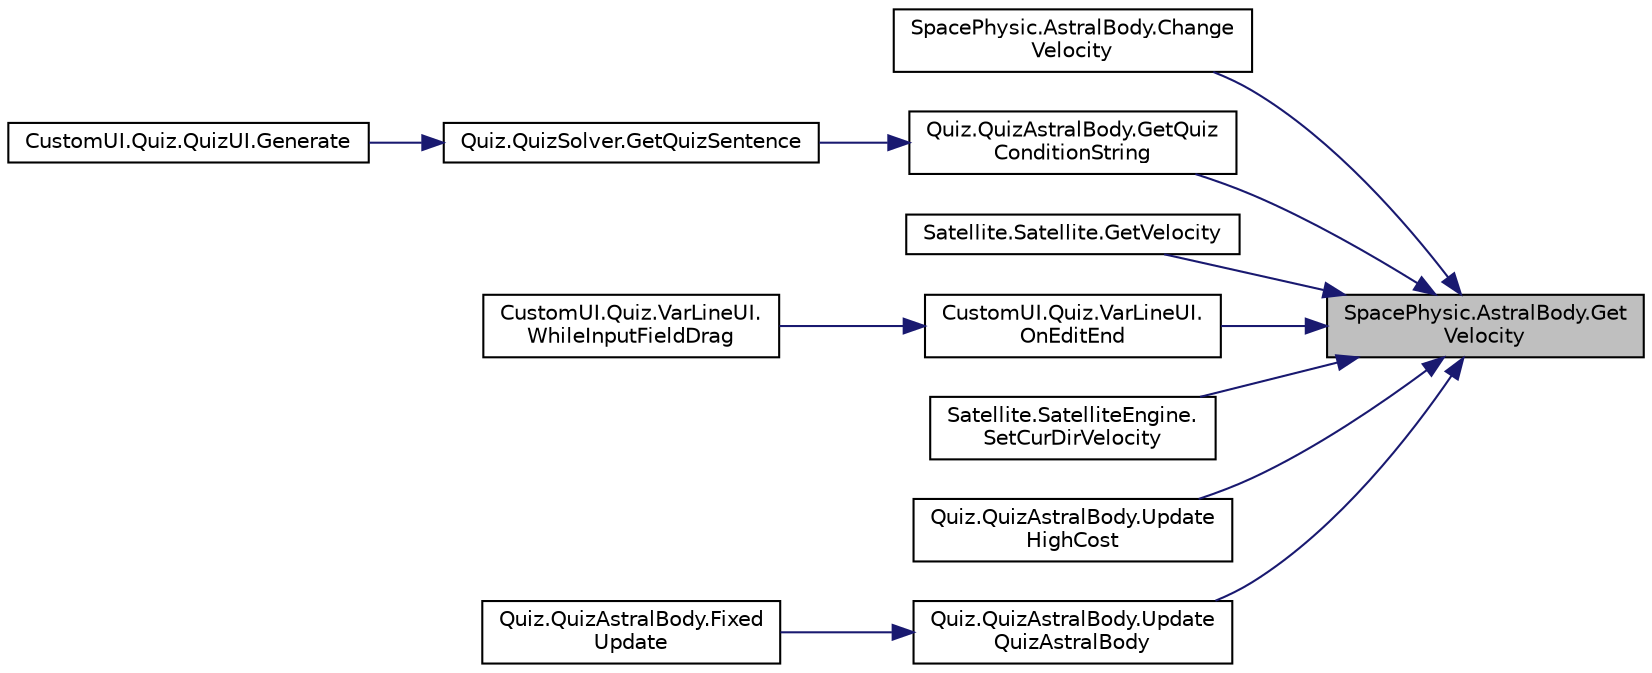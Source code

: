 digraph "SpacePhysic.AstralBody.GetVelocity"
{
 // INTERACTIVE_SVG=YES
 // LATEX_PDF_SIZE
  edge [fontname="Helvetica",fontsize="10",labelfontname="Helvetica",labelfontsize="10"];
  node [fontname="Helvetica",fontsize="10",shape=record];
  rankdir="RL";
  Node1 [label="SpacePhysic.AstralBody.Get\lVelocity",height=0.2,width=0.4,color="black", fillcolor="grey75", style="filled", fontcolor="black",tooltip=" "];
  Node1 -> Node2 [dir="back",color="midnightblue",fontsize="10",style="solid",fontname="Helvetica"];
  Node2 [label="SpacePhysic.AstralBody.Change\lVelocity",height=0.2,width=0.4,color="black", fillcolor="white", style="filled",URL="$class_space_physic_1_1_astral_body.html#a13a5ee93bb01019b6b62111ce696f9b2",tooltip="保持当前速度方向调整速度"];
  Node1 -> Node3 [dir="back",color="midnightblue",fontsize="10",style="solid",fontname="Helvetica"];
  Node3 [label="Quiz.QuizAstralBody.GetQuiz\lConditionString",height=0.2,width=0.4,color="black", fillcolor="white", style="filled",URL="$class_quiz_1_1_quiz_astral_body.html#a4aa95a8b5358b10d4b3d7220469f6c50",tooltip="获取星球条件文本"];
  Node3 -> Node4 [dir="back",color="midnightblue",fontsize="10",style="solid",fontname="Helvetica"];
  Node4 [label="Quiz.QuizSolver.GetQuizSentence",height=0.2,width=0.4,color="black", fillcolor="white", style="filled",URL="$class_quiz_1_1_quiz_solver.html#afc4ef823ad1220a4aea4f7d2f5cf23dd",tooltip="获取问题"];
  Node4 -> Node5 [dir="back",color="midnightblue",fontsize="10",style="solid",fontname="Helvetica"];
  Node5 [label="CustomUI.Quiz.QuizUI.Generate",height=0.2,width=0.4,color="black", fillcolor="white", style="filled",URL="$class_custom_u_i_1_1_quiz_1_1_quiz_u_i.html#ac238c7b368d3c183e8e479fc77c48d08",tooltip=" "];
  Node1 -> Node6 [dir="back",color="midnightblue",fontsize="10",style="solid",fontname="Helvetica"];
  Node6 [label="Satellite.Satellite.GetVelocity",height=0.2,width=0.4,color="black", fillcolor="white", style="filled",URL="$class_satellite_1_1_satellite.html#a82630d95c2e9c227668c31e362e84003",tooltip="获取速度"];
  Node1 -> Node7 [dir="back",color="midnightblue",fontsize="10",style="solid",fontname="Helvetica"];
  Node7 [label="CustomUI.Quiz.VarLineUI.\lOnEditEnd",height=0.2,width=0.4,color="black", fillcolor="white", style="filled",URL="$class_custom_u_i_1_1_quiz_1_1_var_line_u_i.html#adfa12854be919178096c58aa61e50ff6",tooltip=" "];
  Node7 -> Node8 [dir="back",color="midnightblue",fontsize="10",style="solid",fontname="Helvetica"];
  Node8 [label="CustomUI.Quiz.VarLineUI.\lWhileInputFieldDrag",height=0.2,width=0.4,color="black", fillcolor="white", style="filled",URL="$class_custom_u_i_1_1_quiz_1_1_var_line_u_i.html#aac47d0852e69724a11cc6c9979eeda9a",tooltip=" "];
  Node1 -> Node9 [dir="back",color="midnightblue",fontsize="10",style="solid",fontname="Helvetica"];
  Node9 [label="Satellite.SatelliteEngine.\lSetCurDirVelocity",height=0.2,width=0.4,color="black", fillcolor="white", style="filled",URL="$class_satellite_1_1_satellite_engine.html#abe746f09fff6ac3d0577c2c40e9fabb2",tooltip=" "];
  Node1 -> Node10 [dir="back",color="midnightblue",fontsize="10",style="solid",fontname="Helvetica"];
  Node10 [label="Quiz.QuizAstralBody.Update\lHighCost",height=0.2,width=0.4,color="black", fillcolor="white", style="filled",URL="$class_quiz_1_1_quiz_astral_body.html#a41716d9876ed4fb8cbb1913d83982d2d",tooltip="更新独立天体数据"];
  Node1 -> Node11 [dir="back",color="midnightblue",fontsize="10",style="solid",fontname="Helvetica"];
  Node11 [label="Quiz.QuizAstralBody.Update\lQuizAstralBody",height=0.2,width=0.4,color="black", fillcolor="white", style="filled",URL="$class_quiz_1_1_quiz_astral_body.html#a03a56d66cf7a3c2fbbea70a297229e76",tooltip="更新天体数据"];
  Node11 -> Node12 [dir="back",color="midnightblue",fontsize="10",style="solid",fontname="Helvetica"];
  Node12 [label="Quiz.QuizAstralBody.Fixed\lUpdate",height=0.2,width=0.4,color="black", fillcolor="white", style="filled",URL="$class_quiz_1_1_quiz_astral_body.html#a5a3cf8e859c9f5592c2a2c17f3b814a1",tooltip=" "];
}
